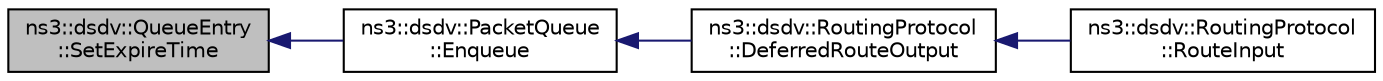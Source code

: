 digraph "ns3::dsdv::QueueEntry::SetExpireTime"
{
  edge [fontname="Helvetica",fontsize="10",labelfontname="Helvetica",labelfontsize="10"];
  node [fontname="Helvetica",fontsize="10",shape=record];
  rankdir="LR";
  Node1 [label="ns3::dsdv::QueueEntry\l::SetExpireTime",height=0.2,width=0.4,color="black", fillcolor="grey75", style="filled", fontcolor="black"];
  Node1 -> Node2 [dir="back",color="midnightblue",fontsize="10",style="solid"];
  Node2 [label="ns3::dsdv::PacketQueue\l::Enqueue",height=0.2,width=0.4,color="black", fillcolor="white", style="filled",URL="$d5/d41/classns3_1_1dsdv_1_1PacketQueue.html#a21df29a3811016d2a8b45adead771410",tooltip="Push entry in queue, if there is no entry with the same packet and destination address in queue..."];
  Node2 -> Node3 [dir="back",color="midnightblue",fontsize="10",style="solid"];
  Node3 [label="ns3::dsdv::RoutingProtocol\l::DeferredRouteOutput",height=0.2,width=0.4,color="black", fillcolor="white", style="filled",URL="$de/dca/classns3_1_1dsdv_1_1RoutingProtocol.html#a69ada1af49e7f09f91199062e14fb75f",tooltip="Queue packet untill we find a route. "];
  Node3 -> Node4 [dir="back",color="midnightblue",fontsize="10",style="solid"];
  Node4 [label="ns3::dsdv::RoutingProtocol\l::RouteInput",height=0.2,width=0.4,color="black", fillcolor="white", style="filled",URL="$de/dca/classns3_1_1dsdv_1_1RoutingProtocol.html#af4cf2f9bed3afc8be2ccbb3a07d703b4"];
}
